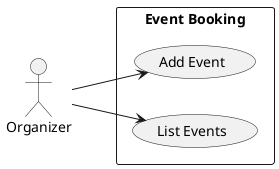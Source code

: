 @startuml event

left to right direction

actor Organizer as organizer

rectangle "Event Booking" {
    usecase "Add Event" as add
    usecase "List Events" as list
}

organizer --> add
organizer --> list

@enduml
